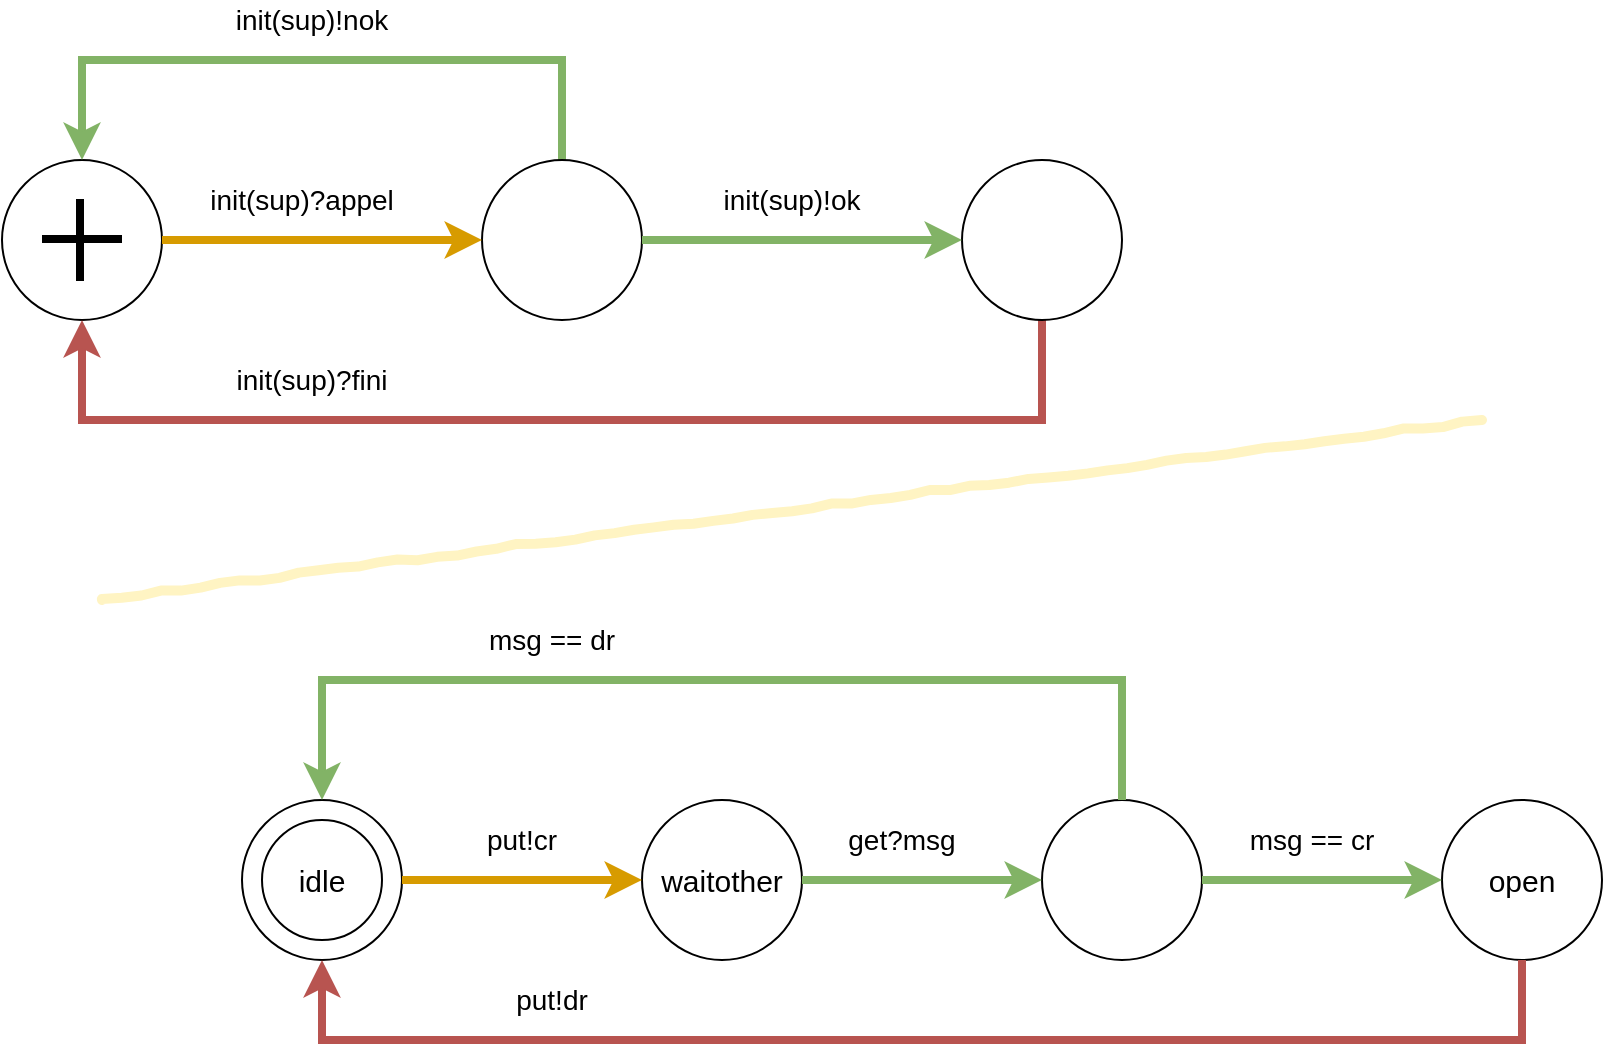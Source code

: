 <mxfile version="12.9.13" type="device"><diagram id="gvMQsScEsYjPKJWbFy-M" name="Page-1"><mxGraphModel dx="1086" dy="806" grid="0" gridSize="10" guides="1" tooltips="1" connect="1" arrows="1" fold="1" page="1" pageScale="1" pageWidth="1169" pageHeight="827" math="0" shadow="0"><root><mxCell id="0"/><mxCell id="1" parent="0"/><mxCell id="IMqWi8PyPjNL44wcfUuC-19" value="" style="group" parent="1" vertex="1" connectable="0"><mxGeometry x="120" y="110" width="560" height="210" as="geometry"/></mxCell><mxCell id="IMqWi8PyPjNL44wcfUuC-1" value="" style="ellipse;whiteSpace=wrap;html=1;aspect=fixed;" parent="IMqWi8PyPjNL44wcfUuC-19" vertex="1"><mxGeometry y="80" width="80" height="80" as="geometry"/></mxCell><mxCell id="IMqWi8PyPjNL44wcfUuC-11" style="edgeStyle=orthogonalEdgeStyle;rounded=0;orthogonalLoop=1;jettySize=auto;html=1;exitX=0.5;exitY=0;exitDx=0;exitDy=0;entryX=0.5;entryY=0;entryDx=0;entryDy=0;strokeWidth=4;fillColor=#d5e8d4;strokeColor=#82b366;" parent="IMqWi8PyPjNL44wcfUuC-19" source="IMqWi8PyPjNL44wcfUuC-7" target="IMqWi8PyPjNL44wcfUuC-1" edge="1"><mxGeometry relative="1" as="geometry"><Array as="points"><mxPoint x="280" y="30"/><mxPoint x="40" y="30"/></Array></mxGeometry></mxCell><mxCell id="IMqWi8PyPjNL44wcfUuC-7" value="" style="ellipse;whiteSpace=wrap;html=1;aspect=fixed;" parent="IMqWi8PyPjNL44wcfUuC-19" vertex="1"><mxGeometry x="240" y="80" width="80" height="80" as="geometry"/></mxCell><mxCell id="IMqWi8PyPjNL44wcfUuC-8" value="" style="edgeStyle=orthogonalEdgeStyle;rounded=0;orthogonalLoop=1;jettySize=auto;html=1;strokeWidth=4;fillColor=#ffe6cc;strokeColor=#d79b00;" parent="IMqWi8PyPjNL44wcfUuC-19" source="IMqWi8PyPjNL44wcfUuC-1" target="IMqWi8PyPjNL44wcfUuC-7" edge="1"><mxGeometry relative="1" as="geometry"/></mxCell><mxCell id="IMqWi8PyPjNL44wcfUuC-12" style="edgeStyle=orthogonalEdgeStyle;rounded=0;orthogonalLoop=1;jettySize=auto;html=1;exitX=0.5;exitY=1;exitDx=0;exitDy=0;entryX=0.5;entryY=1;entryDx=0;entryDy=0;strokeWidth=4;fillColor=#f8cecc;strokeColor=#b85450;" parent="IMqWi8PyPjNL44wcfUuC-19" source="IMqWi8PyPjNL44wcfUuC-9" target="IMqWi8PyPjNL44wcfUuC-1" edge="1"><mxGeometry relative="1" as="geometry"><Array as="points"><mxPoint x="520" y="210"/><mxPoint x="40" y="210"/></Array></mxGeometry></mxCell><mxCell id="IMqWi8PyPjNL44wcfUuC-9" value="" style="ellipse;whiteSpace=wrap;html=1;aspect=fixed;" parent="IMqWi8PyPjNL44wcfUuC-19" vertex="1"><mxGeometry x="480" y="80" width="80" height="80" as="geometry"/></mxCell><mxCell id="IMqWi8PyPjNL44wcfUuC-10" value="" style="edgeStyle=orthogonalEdgeStyle;rounded=0;orthogonalLoop=1;jettySize=auto;html=1;strokeWidth=4;fillColor=#d5e8d4;strokeColor=#82b366;" parent="IMqWi8PyPjNL44wcfUuC-19" source="IMqWi8PyPjNL44wcfUuC-7" target="IMqWi8PyPjNL44wcfUuC-9" edge="1"><mxGeometry relative="1" as="geometry"/></mxCell><mxCell id="IMqWi8PyPjNL44wcfUuC-5" value="" style="group" parent="IMqWi8PyPjNL44wcfUuC-19" vertex="1" connectable="0"><mxGeometry x="20" y="99.5" width="40" height="41" as="geometry"/></mxCell><mxCell id="IMqWi8PyPjNL44wcfUuC-2" value="" style="endArrow=none;html=1;strokeWidth=4;" parent="IMqWi8PyPjNL44wcfUuC-5" edge="1"><mxGeometry width="50" height="50" relative="1" as="geometry"><mxPoint y="20" as="sourcePoint"/><mxPoint x="40" y="20" as="targetPoint"/></mxGeometry></mxCell><mxCell id="IMqWi8PyPjNL44wcfUuC-4" value="" style="endArrow=none;html=1;strokeWidth=4;" parent="IMqWi8PyPjNL44wcfUuC-5" edge="1"><mxGeometry width="50" height="50" relative="1" as="geometry"><mxPoint x="19" as="sourcePoint"/><mxPoint x="19" y="41" as="targetPoint"/></mxGeometry></mxCell><mxCell id="IMqWi8PyPjNL44wcfUuC-13" value="init(sup)?appel" style="text;html=1;strokeColor=none;fillColor=none;align=center;verticalAlign=middle;whiteSpace=wrap;rounded=0;fontSize=14;" parent="IMqWi8PyPjNL44wcfUuC-19" vertex="1"><mxGeometry x="100" y="90" width="100" height="20" as="geometry"/></mxCell><mxCell id="IMqWi8PyPjNL44wcfUuC-14" value="init(sup)!nok" style="text;html=1;strokeColor=none;fillColor=none;align=center;verticalAlign=middle;whiteSpace=wrap;rounded=0;fontSize=14;" parent="IMqWi8PyPjNL44wcfUuC-19" vertex="1"><mxGeometry x="110" width="90" height="20" as="geometry"/></mxCell><mxCell id="IMqWi8PyPjNL44wcfUuC-15" value="init(sup)?fini" style="text;html=1;strokeColor=none;fillColor=none;align=center;verticalAlign=middle;whiteSpace=wrap;rounded=0;fontSize=14;" parent="IMqWi8PyPjNL44wcfUuC-19" vertex="1"><mxGeometry x="110" y="180" width="90" height="20" as="geometry"/></mxCell><mxCell id="IMqWi8PyPjNL44wcfUuC-17" value="init(sup)!ok" style="text;html=1;strokeColor=none;fillColor=none;align=center;verticalAlign=middle;whiteSpace=wrap;rounded=0;fontSize=14;" parent="IMqWi8PyPjNL44wcfUuC-19" vertex="1"><mxGeometry x="350" y="90" width="90" height="20" as="geometry"/></mxCell><mxCell id="IMqWi8PyPjNL44wcfUuC-43" value="" style="group" parent="1" vertex="1" connectable="0"><mxGeometry x="240" y="420" width="680" height="210" as="geometry"/></mxCell><mxCell id="IMqWi8PyPjNL44wcfUuC-35" value="waitother" style="ellipse;whiteSpace=wrap;html=1;aspect=fixed;fontSize=15;" parent="IMqWi8PyPjNL44wcfUuC-43" vertex="1"><mxGeometry x="200" y="90" width="80" height="80" as="geometry"/></mxCell><mxCell id="IMqWi8PyPjNL44wcfUuC-23" value="" style="ellipse;whiteSpace=wrap;html=1;aspect=fixed;" parent="IMqWi8PyPjNL44wcfUuC-43" vertex="1"><mxGeometry x="400" y="90" width="80" height="80" as="geometry"/></mxCell><mxCell id="IMqWi8PyPjNL44wcfUuC-41" style="edgeStyle=orthogonalEdgeStyle;rounded=0;orthogonalLoop=1;jettySize=auto;html=1;exitX=1;exitY=0.5;exitDx=0;exitDy=0;strokeWidth=4;fontSize=14;fillColor=#d5e8d4;strokeColor=#82b366;" parent="IMqWi8PyPjNL44wcfUuC-43" source="IMqWi8PyPjNL44wcfUuC-35" target="IMqWi8PyPjNL44wcfUuC-23" edge="1"><mxGeometry relative="1" as="geometry"/></mxCell><mxCell id="IMqWi8PyPjNL44wcfUuC-26" value="open" style="ellipse;whiteSpace=wrap;html=1;aspect=fixed;fontSize=15;" parent="IMqWi8PyPjNL44wcfUuC-43" vertex="1"><mxGeometry x="600" y="90" width="80" height="80" as="geometry"/></mxCell><mxCell id="IMqWi8PyPjNL44wcfUuC-27" value="" style="edgeStyle=orthogonalEdgeStyle;rounded=0;orthogonalLoop=1;jettySize=auto;html=1;strokeWidth=4;fillColor=#d5e8d4;strokeColor=#82b366;" parent="IMqWi8PyPjNL44wcfUuC-43" source="IMqWi8PyPjNL44wcfUuC-23" target="IMqWi8PyPjNL44wcfUuC-26" edge="1"><mxGeometry relative="1" as="geometry"/></mxCell><mxCell id="IMqWi8PyPjNL44wcfUuC-31" value="put!cr" style="text;html=1;strokeColor=none;fillColor=none;align=center;verticalAlign=middle;whiteSpace=wrap;rounded=0;fontSize=14;" parent="IMqWi8PyPjNL44wcfUuC-43" vertex="1"><mxGeometry x="90" y="100" width="100" height="20" as="geometry"/></mxCell><mxCell id="IMqWi8PyPjNL44wcfUuC-32" value="msg == dr" style="text;html=1;strokeColor=none;fillColor=none;align=center;verticalAlign=middle;whiteSpace=wrap;rounded=0;fontSize=14;" parent="IMqWi8PyPjNL44wcfUuC-43" vertex="1"><mxGeometry x="110" width="90" height="20" as="geometry"/></mxCell><mxCell id="IMqWi8PyPjNL44wcfUuC-33" value="put!dr" style="text;html=1;strokeColor=none;fillColor=none;align=center;verticalAlign=middle;whiteSpace=wrap;rounded=0;fontSize=14;" parent="IMqWi8PyPjNL44wcfUuC-43" vertex="1"><mxGeometry x="110" y="180" width="90" height="20" as="geometry"/></mxCell><mxCell id="IMqWi8PyPjNL44wcfUuC-34" value="msg == cr" style="text;html=1;strokeColor=none;fillColor=none;align=center;verticalAlign=middle;whiteSpace=wrap;rounded=0;fontSize=14;" parent="IMqWi8PyPjNL44wcfUuC-43" vertex="1"><mxGeometry x="490" y="100" width="90" height="20" as="geometry"/></mxCell><mxCell id="IMqWi8PyPjNL44wcfUuC-40" value="idle" style="group;align=center;verticalAlign=middle;" parent="IMqWi8PyPjNL44wcfUuC-43" vertex="1" connectable="0"><mxGeometry y="90" width="80" height="80" as="geometry"/></mxCell><mxCell id="IMqWi8PyPjNL44wcfUuC-38" value="" style="ellipse;whiteSpace=wrap;html=1;aspect=fixed;" parent="IMqWi8PyPjNL44wcfUuC-40" vertex="1"><mxGeometry width="80" height="80" as="geometry"/></mxCell><mxCell id="IMqWi8PyPjNL44wcfUuC-39" value="&lt;font style=&quot;font-size: 15px&quot;&gt;idle&lt;/font&gt;" style="ellipse;whiteSpace=wrap;html=1;aspect=fixed;" parent="IMqWi8PyPjNL44wcfUuC-40" vertex="1"><mxGeometry x="10" y="10" width="60" height="60" as="geometry"/></mxCell><mxCell id="IMqWi8PyPjNL44wcfUuC-36" value="" style="edgeStyle=orthogonalEdgeStyle;rounded=0;orthogonalLoop=1;jettySize=auto;html=1;strokeWidth=4;fontSize=14;exitX=1;exitY=0.5;exitDx=0;exitDy=0;fillColor=#ffe6cc;strokeColor=#d79b00;" parent="IMqWi8PyPjNL44wcfUuC-43" source="IMqWi8PyPjNL44wcfUuC-38" target="IMqWi8PyPjNL44wcfUuC-35" edge="1"><mxGeometry relative="1" as="geometry"><mxPoint x="80.0" y="120" as="sourcePoint"/></mxGeometry></mxCell><mxCell id="IMqWi8PyPjNL44wcfUuC-22" style="edgeStyle=orthogonalEdgeStyle;rounded=0;orthogonalLoop=1;jettySize=auto;html=1;exitX=0.5;exitY=0;exitDx=0;exitDy=0;entryX=0.5;entryY=0;entryDx=0;entryDy=0;strokeWidth=4;fillColor=#d5e8d4;strokeColor=#82b366;" parent="IMqWi8PyPjNL44wcfUuC-43" source="IMqWi8PyPjNL44wcfUuC-23" target="IMqWi8PyPjNL44wcfUuC-38" edge="1"><mxGeometry relative="1" as="geometry"><Array as="points"><mxPoint x="440" y="30"/><mxPoint x="40" y="30"/></Array><mxPoint x="40.0" y="80" as="targetPoint"/></mxGeometry></mxCell><mxCell id="IMqWi8PyPjNL44wcfUuC-42" value="get?msg" style="text;html=1;strokeColor=none;fillColor=none;align=center;verticalAlign=middle;whiteSpace=wrap;rounded=0;fontSize=14;" parent="IMqWi8PyPjNL44wcfUuC-43" vertex="1"><mxGeometry x="280" y="100" width="100" height="20" as="geometry"/></mxCell><mxCell id="IMqWi8PyPjNL44wcfUuC-25" style="edgeStyle=orthogonalEdgeStyle;rounded=0;orthogonalLoop=1;jettySize=auto;html=1;exitX=0.5;exitY=1;exitDx=0;exitDy=0;entryX=0.5;entryY=1;entryDx=0;entryDy=0;strokeWidth=4;fillColor=#f8cecc;strokeColor=#b85450;" parent="IMqWi8PyPjNL44wcfUuC-43" source="IMqWi8PyPjNL44wcfUuC-26" target="IMqWi8PyPjNL44wcfUuC-38" edge="1"><mxGeometry relative="1" as="geometry"><Array as="points"><mxPoint x="640" y="210"/><mxPoint x="40" y="210"/></Array><mxPoint x="40.0" y="160" as="targetPoint"/></mxGeometry></mxCell><mxCell id="IMqWi8PyPjNL44wcfUuC-44" value="" style="rounded=0;comic=1;strokeWidth=5;endArrow=none;html=1;fontFamily=Comic Sans MS;fontStyle=1;endFill=0;fillColor=#f9f7ed;strokeColor=#FFF4C3;" parent="1" edge="1"><mxGeometry width="50" height="50" relative="1" as="geometry"><mxPoint x="170" y="410" as="sourcePoint"/><mxPoint x="860" y="320" as="targetPoint"/></mxGeometry></mxCell></root></mxGraphModel></diagram></mxfile>